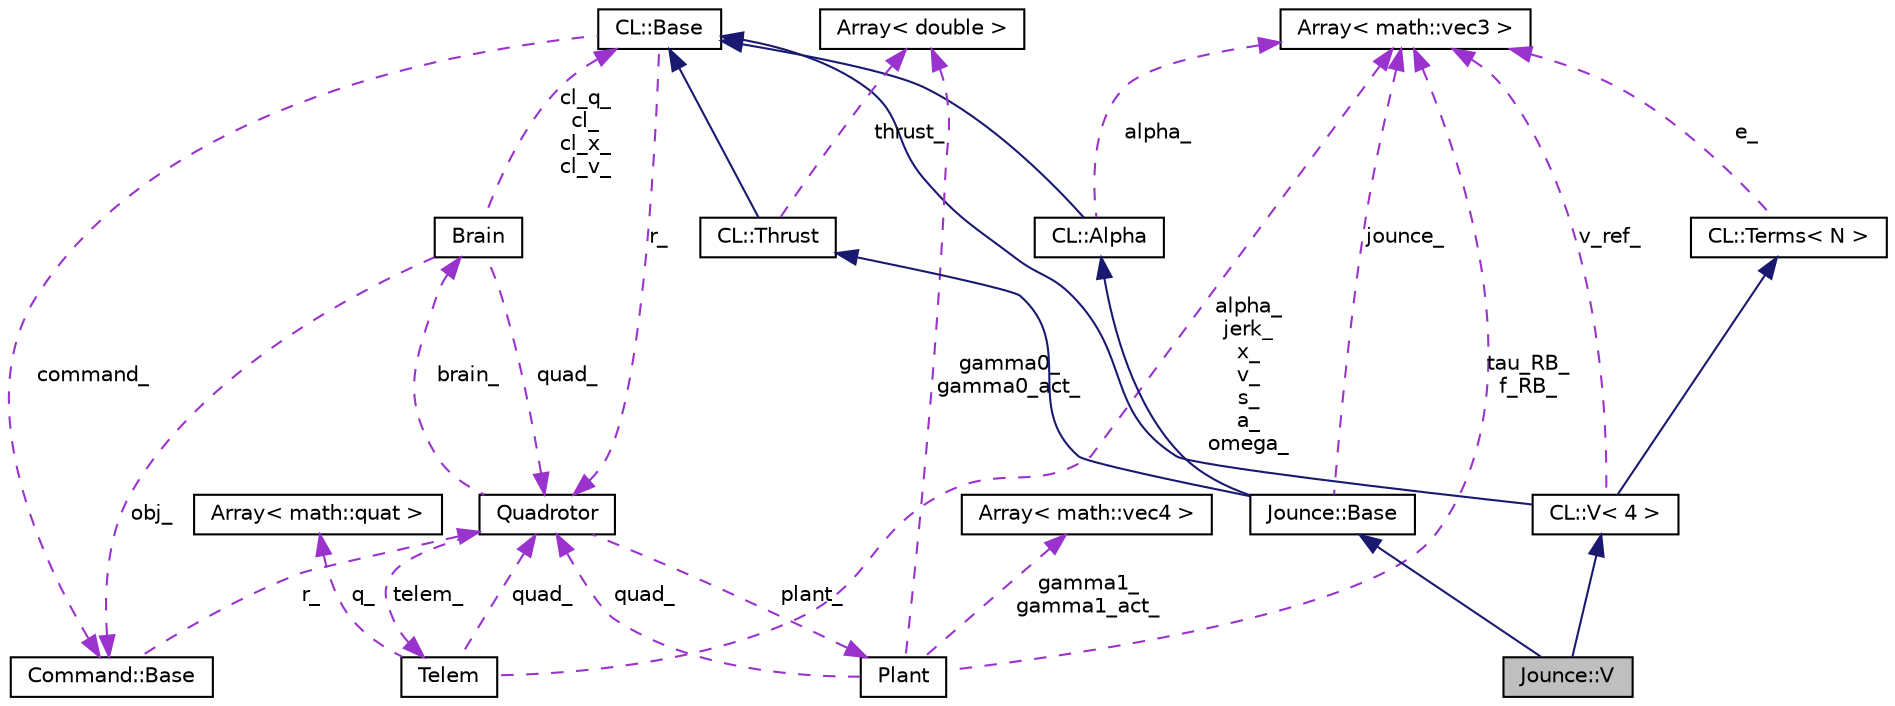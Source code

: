 digraph G
{
  edge [fontname="Helvetica",fontsize="10",labelfontname="Helvetica",labelfontsize="10"];
  node [fontname="Helvetica",fontsize="10",shape=record];
  Node1 [label="Jounce::V",height=0.2,width=0.4,color="black", fillcolor="grey75", style="filled" fontcolor="black"];
  Node2 -> Node1 [dir=back,color="midnightblue",fontsize="10",style="solid",fontname="Helvetica"];
  Node2 [label="CL::V\< 4 \>",height=0.2,width=0.4,color="black", fillcolor="white", style="filled",URL="$classCL_1_1V.html"];
  Node3 -> Node2 [dir=back,color="midnightblue",fontsize="10",style="solid",fontname="Helvetica"];
  Node3 [label="CL::Base",height=0.2,width=0.4,color="black", fillcolor="white", style="filled",URL="$classCL_1_1Base.html"];
  Node4 -> Node3 [dir=back,color="darkorchid3",fontsize="10",style="dashed",label="r_",fontname="Helvetica"];
  Node4 [label="Quadrotor",height=0.2,width=0.4,color="black", fillcolor="white", style="filled",URL="$classQuadrotor.html"];
  Node5 -> Node4 [dir=back,color="darkorchid3",fontsize="10",style="dashed",label="brain_",fontname="Helvetica"];
  Node5 [label="Brain",height=0.2,width=0.4,color="black", fillcolor="white", style="filled",URL="$classBrain.html"];
  Node3 -> Node5 [dir=back,color="darkorchid3",fontsize="10",style="dashed",label="cl_q_\ncl_\ncl_x_\ncl_v_",fontname="Helvetica"];
  Node4 -> Node5 [dir=back,color="darkorchid3",fontsize="10",style="dashed",label="quad_",fontname="Helvetica"];
  Node6 -> Node5 [dir=back,color="darkorchid3",fontsize="10",style="dashed",label="obj_",fontname="Helvetica"];
  Node6 [label="Command::Base",height=0.2,width=0.4,color="black", fillcolor="white", style="filled",URL="$classCommand_1_1Base.html"];
  Node4 -> Node6 [dir=back,color="darkorchid3",fontsize="10",style="dashed",label="r_",fontname="Helvetica"];
  Node7 -> Node4 [dir=back,color="darkorchid3",fontsize="10",style="dashed",label="plant_",fontname="Helvetica"];
  Node7 [label="Plant",height=0.2,width=0.4,color="black", fillcolor="white", style="filled",URL="$classPlant.html"];
  Node8 -> Node7 [dir=back,color="darkorchid3",fontsize="10",style="dashed",label="gamma1_\ngamma1_act_",fontname="Helvetica"];
  Node8 [label="Array\< math::vec4 \>",height=0.2,width=0.4,color="black", fillcolor="white", style="filled",URL="$classArray.html"];
  Node9 -> Node7 [dir=back,color="darkorchid3",fontsize="10",style="dashed",label="tau_RB_\nf_RB_",fontname="Helvetica"];
  Node9 [label="Array\< math::vec3 \>",height=0.2,width=0.4,color="black", fillcolor="white", style="filled",URL="$classArray.html"];
  Node10 -> Node7 [dir=back,color="darkorchid3",fontsize="10",style="dashed",label="gamma0_\ngamma0_act_",fontname="Helvetica"];
  Node10 [label="Array\< double \>",height=0.2,width=0.4,color="black", fillcolor="white", style="filled",URL="$classArray.html"];
  Node4 -> Node7 [dir=back,color="darkorchid3",fontsize="10",style="dashed",label="quad_",fontname="Helvetica"];
  Node11 -> Node4 [dir=back,color="darkorchid3",fontsize="10",style="dashed",label="telem_",fontname="Helvetica"];
  Node11 [label="Telem",height=0.2,width=0.4,color="black", fillcolor="white", style="filled",URL="$classTelem.html"];
  Node12 -> Node11 [dir=back,color="darkorchid3",fontsize="10",style="dashed",label="q_",fontname="Helvetica"];
  Node12 [label="Array\< math::quat \>",height=0.2,width=0.4,color="black", fillcolor="white", style="filled",URL="$classArray.html"];
  Node9 -> Node11 [dir=back,color="darkorchid3",fontsize="10",style="dashed",label="alpha_\njerk_\nx_\nv_\ns_\na_\nomega_",fontname="Helvetica"];
  Node4 -> Node11 [dir=back,color="darkorchid3",fontsize="10",style="dashed",label="quad_",fontname="Helvetica"];
  Node6 -> Node3 [dir=back,color="darkorchid3",fontsize="10",style="dashed",label="command_",fontname="Helvetica"];
  Node13 -> Node2 [dir=back,color="midnightblue",fontsize="10",style="solid",fontname="Helvetica"];
  Node13 [label="CL::Terms\< N \>",height=0.2,width=0.4,color="black", fillcolor="white", style="filled",URL="$classCL_1_1Terms.html"];
  Node9 -> Node13 [dir=back,color="darkorchid3",fontsize="10",style="dashed",label="e_",fontname="Helvetica"];
  Node9 -> Node2 [dir=back,color="darkorchid3",fontsize="10",style="dashed",label="v_ref_",fontname="Helvetica"];
  Node14 -> Node1 [dir=back,color="midnightblue",fontsize="10",style="solid",fontname="Helvetica"];
  Node14 [label="Jounce::Base",height=0.2,width=0.4,color="black", fillcolor="white", style="filled",URL="$classJounce_1_1Base.html"];
  Node15 -> Node14 [dir=back,color="midnightblue",fontsize="10",style="solid",fontname="Helvetica"];
  Node15 [label="CL::Thrust",height=0.2,width=0.4,color="black", fillcolor="white", style="filled",URL="$classCL_1_1Thrust.html"];
  Node3 -> Node15 [dir=back,color="midnightblue",fontsize="10",style="solid",fontname="Helvetica"];
  Node10 -> Node15 [dir=back,color="darkorchid3",fontsize="10",style="dashed",label="thrust_",fontname="Helvetica"];
  Node16 -> Node14 [dir=back,color="midnightblue",fontsize="10",style="solid",fontname="Helvetica"];
  Node16 [label="CL::Alpha",height=0.2,width=0.4,color="black", fillcolor="white", style="filled",URL="$classCL_1_1Alpha.html"];
  Node3 -> Node16 [dir=back,color="midnightblue",fontsize="10",style="solid",fontname="Helvetica"];
  Node9 -> Node16 [dir=back,color="darkorchid3",fontsize="10",style="dashed",label="alpha_",fontname="Helvetica"];
  Node9 -> Node14 [dir=back,color="darkorchid3",fontsize="10",style="dashed",label="jounce_",fontname="Helvetica"];
}
